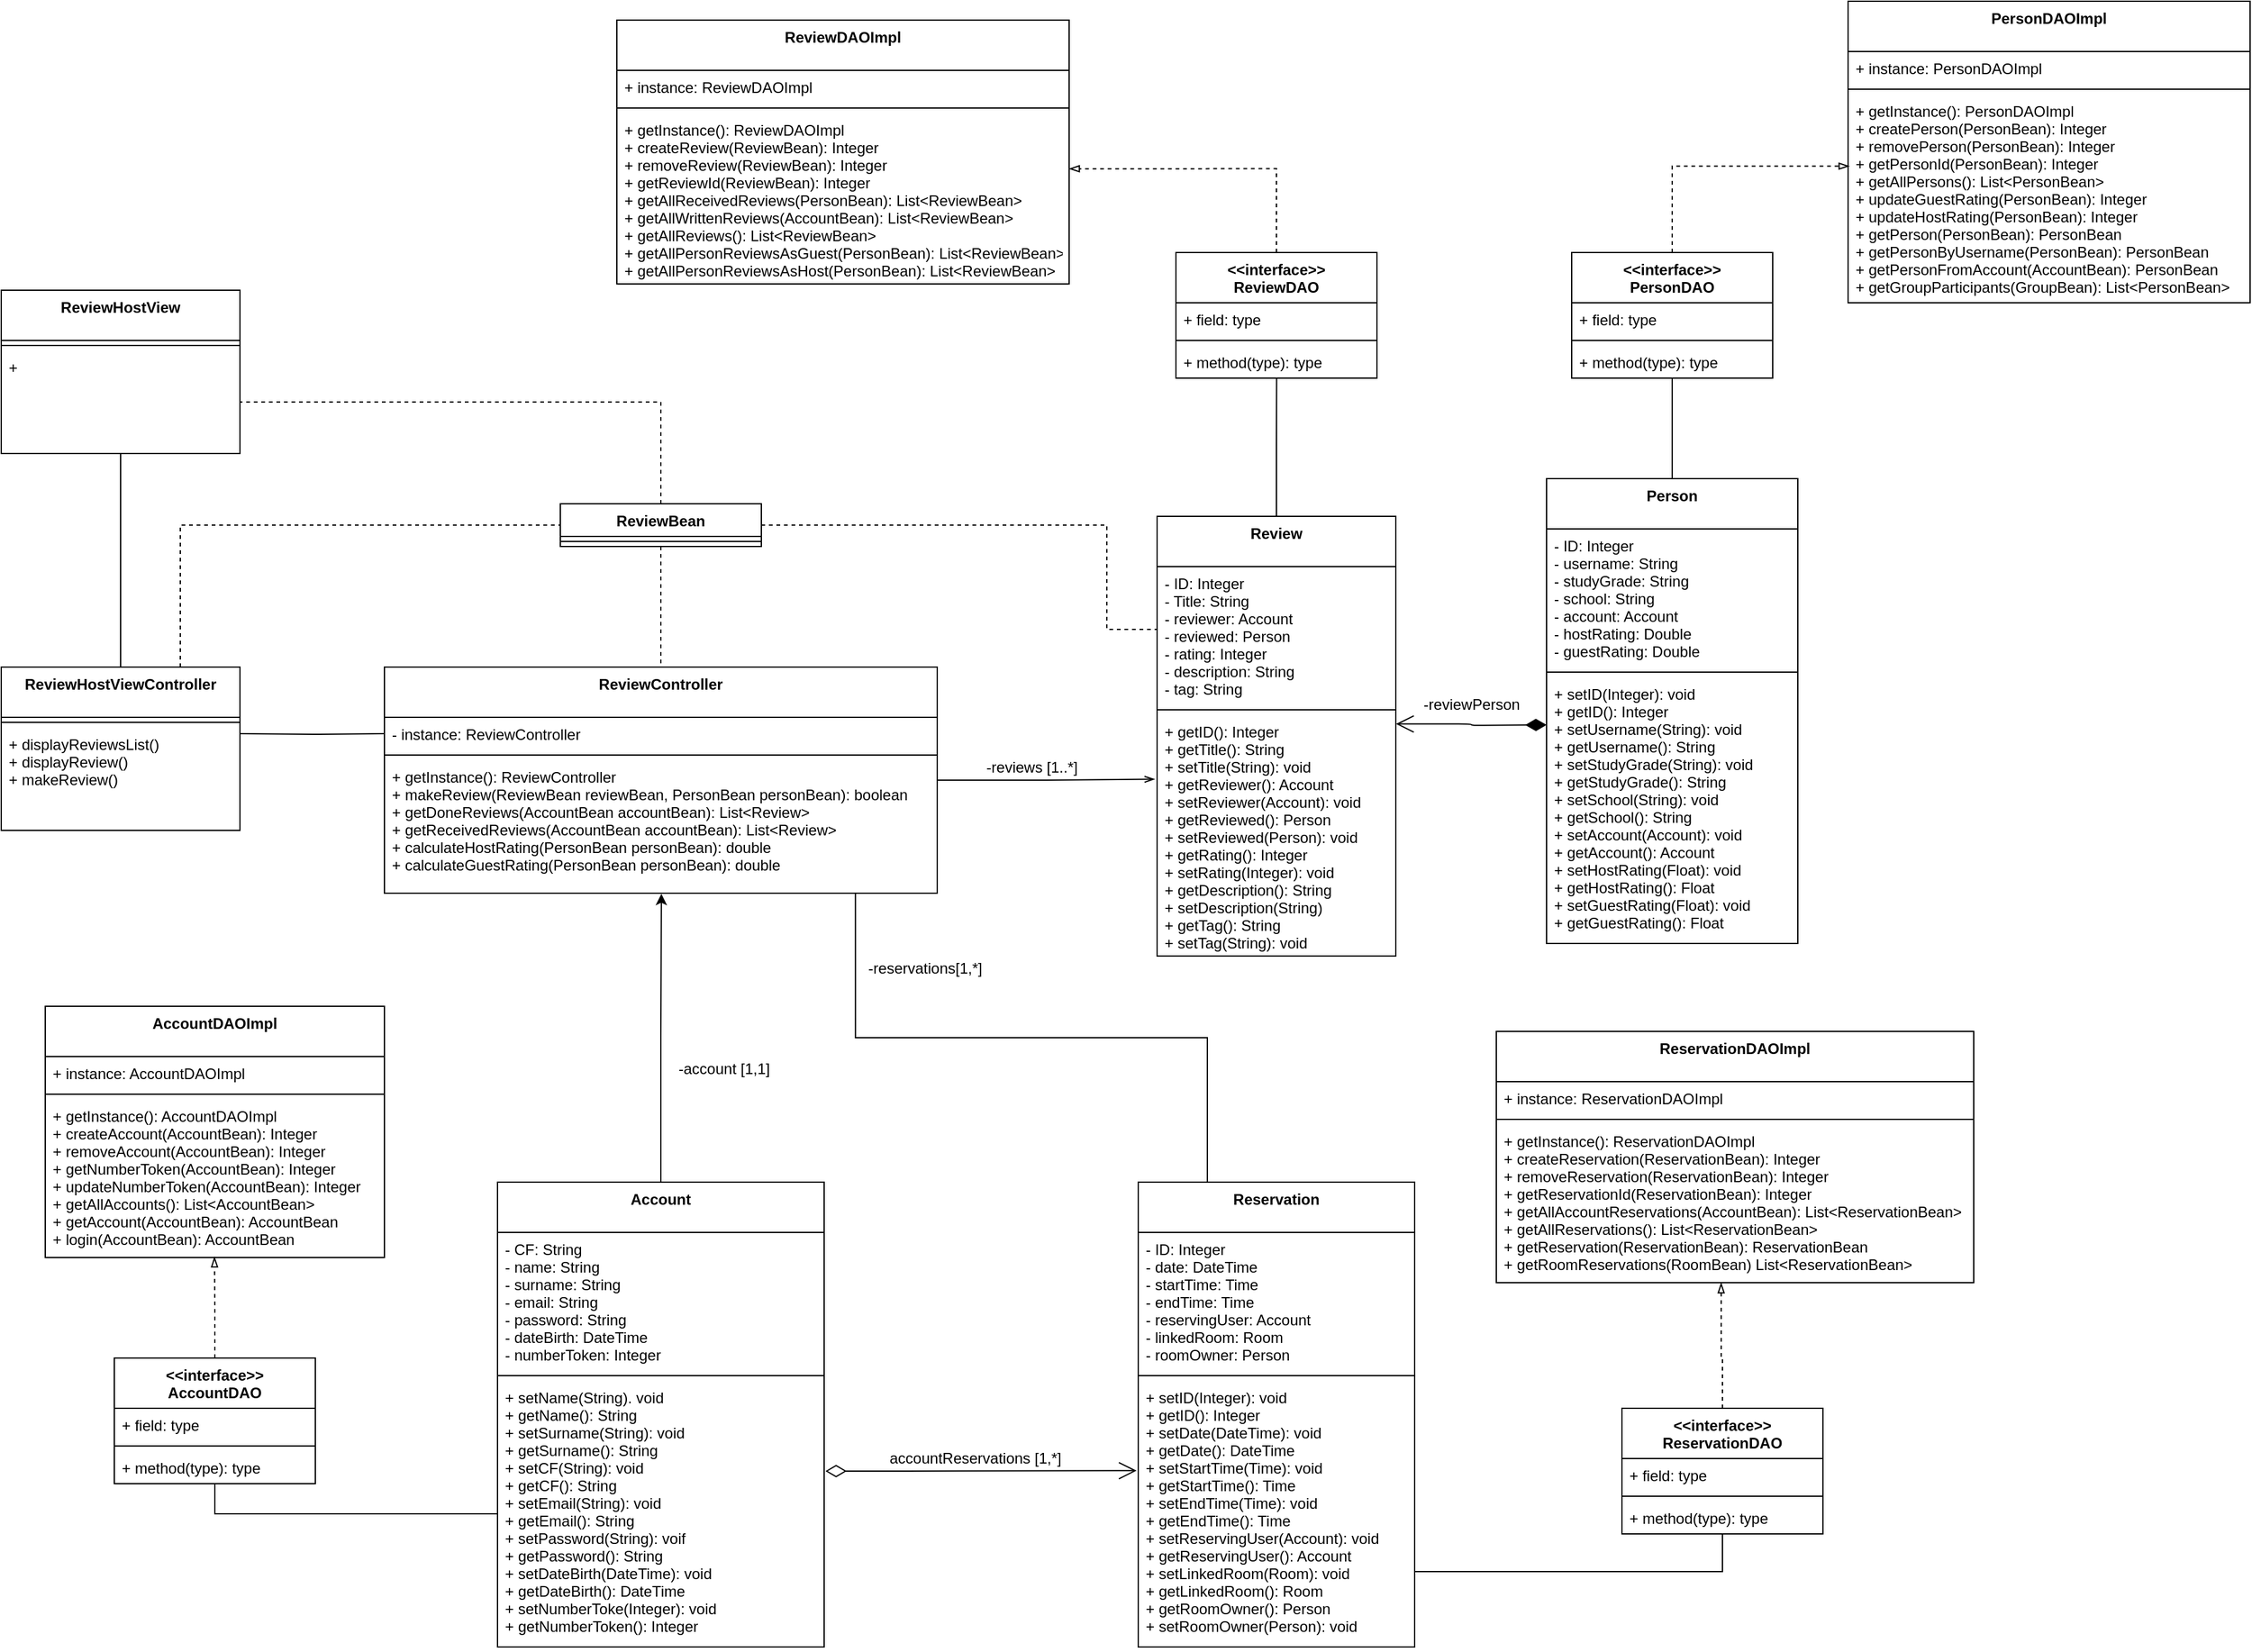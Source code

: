 <mxfile version="14.2.9" type="github">
  <diagram id="w0jWqpOduRP_DTYvotxJ" name="Page-1">
    <mxGraphModel dx="3195" dy="2197" grid="1" gridSize="10" guides="1" tooltips="1" connect="1" arrows="1" fold="1" page="1" pageScale="1" pageWidth="1169" pageHeight="827" math="0" shadow="0">
      <root>
        <mxCell id="0" />
        <mxCell id="1" parent="0" />
        <mxCell id="_ANVthijb6fyCb5TBOQM-40" style="edgeStyle=orthogonalEdgeStyle;rounded=0;orthogonalLoop=1;jettySize=auto;html=1;entryX=-0.01;entryY=0.267;entryDx=0;entryDy=0;entryPerimeter=0;endArrow=openThin;endFill=0;" parent="1" source="_ANVthijb6fyCb5TBOQM-1" target="_ANVthijb6fyCb5TBOQM-20" edge="1">
          <mxGeometry relative="1" as="geometry" />
        </mxCell>
        <mxCell id="_ANVthijb6fyCb5TBOQM-1" value="ReviewController" style="swimlane;fontStyle=1;align=center;verticalAlign=top;childLayout=stackLayout;horizontal=1;startSize=40;horizontalStack=0;resizeParent=1;resizeParentMax=0;resizeLast=0;collapsible=1;marginBottom=0;" parent="1" vertex="1">
          <mxGeometry x="575" y="-110" width="440" height="180" as="geometry">
            <mxRectangle x="490" y="250" width="160" height="40" as="alternateBounds" />
          </mxGeometry>
        </mxCell>
        <mxCell id="_ANVthijb6fyCb5TBOQM-2" value="- instance: ReviewController" style="text;strokeColor=none;fillColor=none;align=left;verticalAlign=top;spacingLeft=4;spacingRight=4;overflow=hidden;rotatable=0;points=[[0,0.5],[1,0.5]];portConstraint=eastwest;" parent="_ANVthijb6fyCb5TBOQM-1" vertex="1">
          <mxGeometry y="40" width="440" height="26" as="geometry" />
        </mxCell>
        <mxCell id="_ANVthijb6fyCb5TBOQM-3" value="" style="line;strokeWidth=1;fillColor=none;align=left;verticalAlign=middle;spacingTop=-1;spacingLeft=3;spacingRight=3;rotatable=0;labelPosition=right;points=[];portConstraint=eastwest;" parent="_ANVthijb6fyCb5TBOQM-1" vertex="1">
          <mxGeometry y="66" width="440" height="8" as="geometry" />
        </mxCell>
        <mxCell id="_ANVthijb6fyCb5TBOQM-4" value="+ getInstance(): ReviewController&#xa;+ makeReview(ReviewBean reviewBean, PersonBean personBean): boolean&#xa;+ getDoneReviews(AccountBean accountBean): List&lt;Review&gt;&#xa;+ getReceivedReviews(AccountBean accountBean): List&lt;Review&gt;&#xa;+ calculateHostRating(PersonBean personBean): double&#xa;+ calculateGuestRating(PersonBean personBean): double" style="text;strokeColor=none;fillColor=none;align=left;verticalAlign=top;spacingLeft=4;spacingRight=4;overflow=hidden;rotatable=0;points=[[0,0.5],[1,0.5]];portConstraint=eastwest;" parent="_ANVthijb6fyCb5TBOQM-1" vertex="1">
          <mxGeometry y="74" width="440" height="106" as="geometry" />
        </mxCell>
        <mxCell id="s_rBKiH7ntkBGgYZegSy-26" style="edgeStyle=orthogonalEdgeStyle;rounded=0;orthogonalLoop=1;jettySize=auto;html=1;entryX=0;entryY=0.5;entryDx=0;entryDy=0;dashed=1;endArrow=none;endFill=0;exitX=0.75;exitY=0;exitDx=0;exitDy=0;" parent="1" source="_ANVthijb6fyCb5TBOQM-5" target="_ANVthijb6fyCb5TBOQM-21" edge="1">
          <mxGeometry relative="1" as="geometry" />
        </mxCell>
        <mxCell id="_ANVthijb6fyCb5TBOQM-5" value="ReviewHostViewController" style="swimlane;fontStyle=1;align=center;verticalAlign=top;childLayout=stackLayout;horizontal=1;startSize=40;horizontalStack=0;resizeParent=1;resizeParentMax=0;resizeLast=0;collapsible=1;marginBottom=0;" parent="1" vertex="1">
          <mxGeometry x="270" y="-110" width="190" height="130" as="geometry">
            <mxRectangle x="490" y="250" width="160" height="40" as="alternateBounds" />
          </mxGeometry>
        </mxCell>
        <mxCell id="_ANVthijb6fyCb5TBOQM-7" value="" style="line;strokeWidth=1;fillColor=none;align=left;verticalAlign=middle;spacingTop=-1;spacingLeft=3;spacingRight=3;rotatable=0;labelPosition=right;points=[];portConstraint=eastwest;" parent="_ANVthijb6fyCb5TBOQM-5" vertex="1">
          <mxGeometry y="40" width="190" height="8" as="geometry" />
        </mxCell>
        <mxCell id="_ANVthijb6fyCb5TBOQM-8" value="+ displayReviewsList()&#xa;+ displayReview()&#xa;+ makeReview()&#xa;" style="text;strokeColor=none;fillColor=none;align=left;verticalAlign=top;spacingLeft=4;spacingRight=4;overflow=hidden;rotatable=0;points=[[0,0.5],[1,0.5]];portConstraint=eastwest;" parent="_ANVthijb6fyCb5TBOQM-5" vertex="1">
          <mxGeometry y="48" width="190" height="82" as="geometry" />
        </mxCell>
        <mxCell id="DedbrwgwWlvZ-MwKUDXY-1" style="edgeStyle=orthogonalEdgeStyle;rounded=0;orthogonalLoop=1;jettySize=auto;html=1;entryX=0.501;entryY=1.005;entryDx=0;entryDy=0;entryPerimeter=0;" parent="1" source="_ANVthijb6fyCb5TBOQM-13" target="_ANVthijb6fyCb5TBOQM-4" edge="1">
          <mxGeometry relative="1" as="geometry" />
        </mxCell>
        <mxCell id="_ANVthijb6fyCb5TBOQM-13" value="Account" style="swimlane;fontStyle=1;align=center;verticalAlign=top;childLayout=stackLayout;horizontal=1;startSize=40;horizontalStack=0;resizeParent=1;resizeParentMax=0;resizeLast=0;collapsible=1;marginBottom=0;" parent="1" vertex="1">
          <mxGeometry x="665" y="300" width="260" height="370" as="geometry" />
        </mxCell>
        <mxCell id="_ANVthijb6fyCb5TBOQM-14" value="- CF: String&#xa;- name: String&#xa;- surname: String&#xa;- email: String&#xa;- password: String&#xa;- dateBirth: DateTime&#xa;- numberToken: Integer&#xa;" style="text;strokeColor=none;fillColor=none;align=left;verticalAlign=top;spacingLeft=4;spacingRight=4;overflow=hidden;rotatable=0;points=[[0,0.5],[1,0.5]];portConstraint=eastwest;" parent="_ANVthijb6fyCb5TBOQM-13" vertex="1">
          <mxGeometry y="40" width="260" height="110" as="geometry" />
        </mxCell>
        <mxCell id="_ANVthijb6fyCb5TBOQM-15" value="" style="line;strokeWidth=1;fillColor=none;align=left;verticalAlign=middle;spacingTop=-1;spacingLeft=3;spacingRight=3;rotatable=0;labelPosition=right;points=[];portConstraint=eastwest;" parent="_ANVthijb6fyCb5TBOQM-13" vertex="1">
          <mxGeometry y="150" width="260" height="8" as="geometry" />
        </mxCell>
        <mxCell id="_ANVthijb6fyCb5TBOQM-16" value="+ setName(String). void&#xa;+ getName(): String&#xa;+ setSurname(String): void&#xa;+ getSurname(): String&#xa;+ setCF(String): void&#xa;+ getCF(): String&#xa;+ setEmail(String): void&#xa;+ getEmail(): String&#xa;+ setPassword(String): voif&#xa;+ getPassword(): String&#xa;+ setDateBirth(DateTime): void&#xa;+ getDateBirth(): DateTime&#xa;+ setNumberToke(Integer): void&#xa;+ getNumberToken(): Integer" style="text;strokeColor=none;fillColor=none;align=left;verticalAlign=top;spacingLeft=4;spacingRight=4;overflow=hidden;rotatable=0;points=[[0,0.5],[1,0.5]];portConstraint=eastwest;" parent="_ANVthijb6fyCb5TBOQM-13" vertex="1">
          <mxGeometry y="158" width="260" height="212" as="geometry" />
        </mxCell>
        <mxCell id="_ANVthijb6fyCb5TBOQM-36" style="edgeStyle=orthogonalEdgeStyle;rounded=0;orthogonalLoop=1;jettySize=auto;html=1;entryX=0.501;entryY=1;entryDx=0;entryDy=0;entryPerimeter=0;endArrow=none;endFill=0;exitX=0.5;exitY=0;exitDx=0;exitDy=0;" parent="1" source="_ANVthijb6fyCb5TBOQM-17" target="_ANVthijb6fyCb5TBOQM-31" edge="1">
          <mxGeometry relative="1" as="geometry" />
        </mxCell>
        <mxCell id="_ANVthijb6fyCb5TBOQM-17" value="Review" style="swimlane;fontStyle=1;align=center;verticalAlign=top;childLayout=stackLayout;horizontal=1;startSize=40;horizontalStack=0;resizeParent=1;resizeParentMax=0;resizeLast=0;collapsible=1;marginBottom=0;" parent="1" vertex="1">
          <mxGeometry x="1190" y="-230" width="190" height="350" as="geometry" />
        </mxCell>
        <mxCell id="_ANVthijb6fyCb5TBOQM-18" value="- ID: Integer&#xa;- Title: String&#xa;- reviewer: Account&#xa;- reviewed: Person&#xa;- rating: Integer&#xa;- description: String&#xa;- tag: String" style="text;strokeColor=none;fillColor=none;align=left;verticalAlign=top;spacingLeft=4;spacingRight=4;overflow=hidden;rotatable=0;points=[[0,0.5],[1,0.5]];portConstraint=eastwest;" parent="_ANVthijb6fyCb5TBOQM-17" vertex="1">
          <mxGeometry y="40" width="190" height="110" as="geometry" />
        </mxCell>
        <mxCell id="_ANVthijb6fyCb5TBOQM-19" value="" style="line;strokeWidth=1;fillColor=none;align=left;verticalAlign=middle;spacingTop=-1;spacingLeft=3;spacingRight=3;rotatable=0;labelPosition=right;points=[];portConstraint=eastwest;" parent="_ANVthijb6fyCb5TBOQM-17" vertex="1">
          <mxGeometry y="150" width="190" height="8" as="geometry" />
        </mxCell>
        <mxCell id="_ANVthijb6fyCb5TBOQM-20" value="+ getID(): Integer&#xa;+ getTitle(): String&#xa;+ setTitle(String): void&#xa;+ getReviewer(): Account&#xa;+ setReviewer(Account): void&#xa;+ getReviewed(): Person&#xa;+ setReviewed(Person): void&#xa;+ getRating(): Integer&#xa;+ setRating(Integer): void&#xa;+ getDescription(): String&#xa;+ setDescription(String)&#xa;+ getTag(): String&#xa;+ setTag(String): void" style="text;strokeColor=none;fillColor=none;align=left;verticalAlign=top;spacingLeft=4;spacingRight=4;overflow=hidden;rotatable=0;points=[[0,0.5],[1,0.5]];portConstraint=eastwest;" parent="_ANVthijb6fyCb5TBOQM-17" vertex="1">
          <mxGeometry y="158" width="190" height="192" as="geometry" />
        </mxCell>
        <mxCell id="s_rBKiH7ntkBGgYZegSy-27" style="edgeStyle=orthogonalEdgeStyle;rounded=0;orthogonalLoop=1;jettySize=auto;html=1;entryX=0;entryY=0.5;entryDx=0;entryDy=0;dashed=1;endArrow=none;endFill=0;" parent="1" source="_ANVthijb6fyCb5TBOQM-21" target="_ANVthijb6fyCb5TBOQM-18" edge="1">
          <mxGeometry relative="1" as="geometry">
            <Array as="points">
              <mxPoint x="1150" y="-223" />
              <mxPoint x="1150" y="-140" />
            </Array>
          </mxGeometry>
        </mxCell>
        <mxCell id="DqvqKiWTQ68WOR9qXDBT-9" style="edgeStyle=orthogonalEdgeStyle;rounded=0;orthogonalLoop=1;jettySize=auto;html=1;endArrow=none;endFill=0;dashed=1;" parent="1" source="_ANVthijb6fyCb5TBOQM-21" target="DqvqKiWTQ68WOR9qXDBT-7" edge="1">
          <mxGeometry relative="1" as="geometry" />
        </mxCell>
        <mxCell id="DqvqKiWTQ68WOR9qXDBT-10" style="edgeStyle=orthogonalEdgeStyle;rounded=0;orthogonalLoop=1;jettySize=auto;html=1;exitX=0.5;exitY=1;exitDx=0;exitDy=0;entryX=0.5;entryY=0;entryDx=0;entryDy=0;dashed=1;endArrow=none;endFill=0;" parent="1" source="_ANVthijb6fyCb5TBOQM-21" target="_ANVthijb6fyCb5TBOQM-1" edge="1">
          <mxGeometry relative="1" as="geometry" />
        </mxCell>
        <mxCell id="_ANVthijb6fyCb5TBOQM-21" value="ReviewBean" style="swimlane;fontStyle=1;align=center;verticalAlign=top;childLayout=stackLayout;horizontal=1;startSize=26;horizontalStack=0;resizeParent=1;resizeParentMax=0;resizeLast=0;collapsible=1;marginBottom=0;" parent="1" vertex="1">
          <mxGeometry x="715" y="-240" width="160" height="34" as="geometry" />
        </mxCell>
        <mxCell id="_ANVthijb6fyCb5TBOQM-22" value="" style="line;strokeWidth=1;fillColor=none;align=left;verticalAlign=middle;spacingTop=-1;spacingLeft=3;spacingRight=3;rotatable=0;labelPosition=right;points=[];portConstraint=eastwest;" parent="_ANVthijb6fyCb5TBOQM-21" vertex="1">
          <mxGeometry y="26" width="160" height="8" as="geometry" />
        </mxCell>
        <mxCell id="_ANVthijb6fyCb5TBOQM-28" value="&lt;&lt;interface&gt;&gt;&#xa;ReviewDAO" style="swimlane;fontStyle=1;align=center;verticalAlign=top;childLayout=stackLayout;horizontal=1;startSize=40;horizontalStack=0;resizeParent=1;resizeParentMax=0;resizeLast=0;collapsible=1;marginBottom=0;" parent="1" vertex="1">
          <mxGeometry x="1205" y="-440" width="160" height="100" as="geometry">
            <mxRectangle x="490" y="250" width="160" height="40" as="alternateBounds" />
          </mxGeometry>
        </mxCell>
        <mxCell id="_ANVthijb6fyCb5TBOQM-29" value="+ field: type" style="text;strokeColor=none;fillColor=none;align=left;verticalAlign=top;spacingLeft=4;spacingRight=4;overflow=hidden;rotatable=0;points=[[0,0.5],[1,0.5]];portConstraint=eastwest;" parent="_ANVthijb6fyCb5TBOQM-28" vertex="1">
          <mxGeometry y="40" width="160" height="26" as="geometry" />
        </mxCell>
        <mxCell id="_ANVthijb6fyCb5TBOQM-30" value="" style="line;strokeWidth=1;fillColor=none;align=left;verticalAlign=middle;spacingTop=-1;spacingLeft=3;spacingRight=3;rotatable=0;labelPosition=right;points=[];portConstraint=eastwest;" parent="_ANVthijb6fyCb5TBOQM-28" vertex="1">
          <mxGeometry y="66" width="160" height="8" as="geometry" />
        </mxCell>
        <mxCell id="_ANVthijb6fyCb5TBOQM-31" value="+ method(type): type" style="text;strokeColor=none;fillColor=none;align=left;verticalAlign=top;spacingLeft=4;spacingRight=4;overflow=hidden;rotatable=0;points=[[0,0.5],[1,0.5]];portConstraint=eastwest;" parent="_ANVthijb6fyCb5TBOQM-28" vertex="1">
          <mxGeometry y="74" width="160" height="26" as="geometry" />
        </mxCell>
        <mxCell id="_ANVthijb6fyCb5TBOQM-39" style="edgeStyle=orthogonalEdgeStyle;rounded=0;orthogonalLoop=1;jettySize=auto;html=1;endArrow=blockThin;endFill=0;dashed=1;exitX=0.5;exitY=0;exitDx=0;exitDy=0;entryX=1;entryY=0.326;entryDx=0;entryDy=0;entryPerimeter=0;" parent="1" source="_ANVthijb6fyCb5TBOQM-28" target="TIgxn3nU5eMq8Se7UkAX-13" edge="1">
          <mxGeometry relative="1" as="geometry">
            <mxPoint x="1130" y="-500" as="targetPoint" />
            <Array as="points">
              <mxPoint x="1285" y="-507" />
            </Array>
          </mxGeometry>
        </mxCell>
        <mxCell id="_ANVthijb6fyCb5TBOQM-41" value="-reviews [1..*]" style="text;html=1;align=center;verticalAlign=middle;resizable=0;points=[];autosize=1;" parent="1" vertex="1">
          <mxGeometry x="1045" y="-40" width="90" height="20" as="geometry" />
        </mxCell>
        <mxCell id="_ANVthijb6fyCb5TBOQM-46" style="edgeStyle=orthogonalEdgeStyle;rounded=0;orthogonalLoop=1;jettySize=auto;html=1;entryX=0;entryY=0.5;entryDx=0;entryDy=0;endArrow=none;endFill=0;" parent="1" target="_ANVthijb6fyCb5TBOQM-2" edge="1">
          <mxGeometry relative="1" as="geometry">
            <mxPoint x="460" y="-57" as="sourcePoint" />
          </mxGeometry>
        </mxCell>
        <mxCell id="_ANVthijb6fyCb5TBOQM-47" value="Person" style="swimlane;fontStyle=1;align=center;verticalAlign=top;childLayout=stackLayout;horizontal=1;startSize=40;horizontalStack=0;resizeParent=1;resizeParentMax=0;resizeLast=0;collapsible=1;marginBottom=0;" parent="1" vertex="1">
          <mxGeometry x="1500" y="-260" width="200" height="370" as="geometry" />
        </mxCell>
        <mxCell id="_ANVthijb6fyCb5TBOQM-48" value="- ID: Integer&#xa;- username: String&#xa;- studyGrade: String&#xa;- school: String&#xa;- account: Account&#xa;- hostRating: Double&#xa;- guestRating: Double" style="text;strokeColor=none;fillColor=none;align=left;verticalAlign=top;spacingLeft=4;spacingRight=4;overflow=hidden;rotatable=0;points=[[0,0.5],[1,0.5]];portConstraint=eastwest;" parent="_ANVthijb6fyCb5TBOQM-47" vertex="1">
          <mxGeometry y="40" width="200" height="110" as="geometry" />
        </mxCell>
        <mxCell id="_ANVthijb6fyCb5TBOQM-49" value="" style="line;strokeWidth=1;fillColor=none;align=left;verticalAlign=middle;spacingTop=-1;spacingLeft=3;spacingRight=3;rotatable=0;labelPosition=right;points=[];portConstraint=eastwest;" parent="_ANVthijb6fyCb5TBOQM-47" vertex="1">
          <mxGeometry y="150" width="200" height="8" as="geometry" />
        </mxCell>
        <mxCell id="_ANVthijb6fyCb5TBOQM-50" value="+ setID(Integer): void&#xa;+ getID(): Integer&#xa;+ setUsername(String): void&#xa;+ getUsername(): String&#xa;+ setStudyGrade(String): void&#xa;+ getStudyGrade(): String&#xa;+ setSchool(String): void&#xa;+ getSchool(): String&#xa;+ setAccount(Account): void&#xa;+ getAccount(): Account&#xa;+ setHostRating(Float): void&#xa;+ getHostRating(): Float&#xa;+ setGuestRating(Float): void&#xa;+ getGuestRating(): Float" style="text;strokeColor=none;fillColor=none;align=left;verticalAlign=top;spacingLeft=4;spacingRight=4;overflow=hidden;rotatable=0;points=[[0,0.5],[1,0.5]];portConstraint=eastwest;" parent="_ANVthijb6fyCb5TBOQM-47" vertex="1">
          <mxGeometry y="158" width="200" height="212" as="geometry" />
        </mxCell>
        <mxCell id="_ANVthijb6fyCb5TBOQM-56" style="edgeStyle=orthogonalEdgeStyle;rounded=0;orthogonalLoop=1;jettySize=auto;html=1;entryX=0.5;entryY=0;entryDx=0;entryDy=0;endArrow=none;endFill=0;exitX=0.5;exitY=1.02;exitDx=0;exitDy=0;exitPerimeter=0;" parent="1" source="_ANVthijb6fyCb5TBOQM-55" target="_ANVthijb6fyCb5TBOQM-47" edge="1">
          <mxGeometry relative="1" as="geometry" />
        </mxCell>
        <mxCell id="_ANVthijb6fyCb5TBOQM-52" value="&lt;&lt;interface&gt;&gt;&#xa;PersonDAO" style="swimlane;fontStyle=1;align=center;verticalAlign=top;childLayout=stackLayout;horizontal=1;startSize=40;horizontalStack=0;resizeParent=1;resizeParentMax=0;resizeLast=0;collapsible=1;marginBottom=0;" parent="1" vertex="1">
          <mxGeometry x="1520" y="-440" width="160" height="100" as="geometry">
            <mxRectangle x="490" y="250" width="160" height="40" as="alternateBounds" />
          </mxGeometry>
        </mxCell>
        <mxCell id="_ANVthijb6fyCb5TBOQM-53" value="+ field: type" style="text;strokeColor=none;fillColor=none;align=left;verticalAlign=top;spacingLeft=4;spacingRight=4;overflow=hidden;rotatable=0;points=[[0,0.5],[1,0.5]];portConstraint=eastwest;" parent="_ANVthijb6fyCb5TBOQM-52" vertex="1">
          <mxGeometry y="40" width="160" height="26" as="geometry" />
        </mxCell>
        <mxCell id="_ANVthijb6fyCb5TBOQM-54" value="" style="line;strokeWidth=1;fillColor=none;align=left;verticalAlign=middle;spacingTop=-1;spacingLeft=3;spacingRight=3;rotatable=0;labelPosition=right;points=[];portConstraint=eastwest;" parent="_ANVthijb6fyCb5TBOQM-52" vertex="1">
          <mxGeometry y="66" width="160" height="8" as="geometry" />
        </mxCell>
        <mxCell id="_ANVthijb6fyCb5TBOQM-55" value="+ method(type): type" style="text;strokeColor=none;fillColor=none;align=left;verticalAlign=top;spacingLeft=4;spacingRight=4;overflow=hidden;rotatable=0;points=[[0,0.5],[1,0.5]];portConstraint=eastwest;" parent="_ANVthijb6fyCb5TBOQM-52" vertex="1">
          <mxGeometry y="74" width="160" height="26" as="geometry" />
        </mxCell>
        <mxCell id="_ANVthijb6fyCb5TBOQM-62" style="edgeStyle=orthogonalEdgeStyle;rounded=0;orthogonalLoop=1;jettySize=auto;html=1;endArrow=blockThin;endFill=0;dashed=1;exitX=0.5;exitY=0;exitDx=0;exitDy=0;entryX=0.003;entryY=0.345;entryDx=0;entryDy=0;entryPerimeter=0;" parent="1" source="_ANVthijb6fyCb5TBOQM-52" target="TIgxn3nU5eMq8Se7UkAX-5" edge="1">
          <mxGeometry relative="1" as="geometry">
            <mxPoint x="1190" y="-760" as="sourcePoint" />
            <mxPoint x="1600" y="-500.052" as="targetPoint" />
          </mxGeometry>
        </mxCell>
        <mxCell id="_ANVthijb6fyCb5TBOQM-64" value="-reviewPerson" style="text;html=1;align=center;verticalAlign=middle;resizable=0;points=[];autosize=1;" parent="1" vertex="1">
          <mxGeometry x="1395" y="-90" width="90" height="20" as="geometry" />
        </mxCell>
        <mxCell id="s_rBKiH7ntkBGgYZegSy-1" value="&lt;&lt;interface&gt;&gt;&#xa;AccountDAO" style="swimlane;fontStyle=1;align=center;verticalAlign=top;childLayout=stackLayout;horizontal=1;startSize=40;horizontalStack=0;resizeParent=1;resizeParentMax=0;resizeLast=0;collapsible=1;marginBottom=0;" parent="1" vertex="1">
          <mxGeometry x="360" y="440" width="160" height="100" as="geometry">
            <mxRectangle x="490" y="250" width="160" height="40" as="alternateBounds" />
          </mxGeometry>
        </mxCell>
        <mxCell id="s_rBKiH7ntkBGgYZegSy-2" value="+ field: type" style="text;strokeColor=none;fillColor=none;align=left;verticalAlign=top;spacingLeft=4;spacingRight=4;overflow=hidden;rotatable=0;points=[[0,0.5],[1,0.5]];portConstraint=eastwest;" parent="s_rBKiH7ntkBGgYZegSy-1" vertex="1">
          <mxGeometry y="40" width="160" height="26" as="geometry" />
        </mxCell>
        <mxCell id="s_rBKiH7ntkBGgYZegSy-3" value="" style="line;strokeWidth=1;fillColor=none;align=left;verticalAlign=middle;spacingTop=-1;spacingLeft=3;spacingRight=3;rotatable=0;labelPosition=right;points=[];portConstraint=eastwest;" parent="s_rBKiH7ntkBGgYZegSy-1" vertex="1">
          <mxGeometry y="66" width="160" height="8" as="geometry" />
        </mxCell>
        <mxCell id="s_rBKiH7ntkBGgYZegSy-4" value="+ method(type): type" style="text;strokeColor=none;fillColor=none;align=left;verticalAlign=top;spacingLeft=4;spacingRight=4;overflow=hidden;rotatable=0;points=[[0,0.5],[1,0.5]];portConstraint=eastwest;" parent="s_rBKiH7ntkBGgYZegSy-1" vertex="1">
          <mxGeometry y="74" width="160" height="26" as="geometry" />
        </mxCell>
        <mxCell id="s_rBKiH7ntkBGgYZegSy-9" style="edgeStyle=orthogonalEdgeStyle;rounded=0;orthogonalLoop=1;jettySize=auto;html=1;endArrow=blockThin;endFill=0;dashed=1;exitX=0.5;exitY=0;exitDx=0;exitDy=0;entryX=0.499;entryY=0.995;entryDx=0;entryDy=0;entryPerimeter=0;" parent="1" source="s_rBKiH7ntkBGgYZegSy-1" target="TIgxn3nU5eMq8Se7UkAX-18" edge="1">
          <mxGeometry relative="1" as="geometry">
            <mxPoint x="850" y="477.05" as="sourcePoint" />
            <mxPoint x="440" y="390.988" as="targetPoint" />
          </mxGeometry>
        </mxCell>
        <mxCell id="s_rBKiH7ntkBGgYZegSy-10" style="edgeStyle=orthogonalEdgeStyle;rounded=0;orthogonalLoop=1;jettySize=auto;html=1;entryX=0.5;entryY=1;entryDx=0;entryDy=0;entryPerimeter=0;endArrow=none;endFill=0;" parent="1" source="_ANVthijb6fyCb5TBOQM-16" target="s_rBKiH7ntkBGgYZegSy-4" edge="1">
          <mxGeometry relative="1" as="geometry">
            <mxPoint x="990" y="666" as="targetPoint" />
          </mxGeometry>
        </mxCell>
        <mxCell id="s_rBKiH7ntkBGgYZegSy-13" value="-account [1,1]" style="text;html=1;align=center;verticalAlign=middle;resizable=0;points=[];autosize=1;" parent="1" vertex="1">
          <mxGeometry x="800" y="200" width="90" height="20" as="geometry" />
        </mxCell>
        <mxCell id="s_rBKiH7ntkBGgYZegSy-14" value="" style="endArrow=open;html=1;endSize=12;startArrow=diamondThin;startSize=14;startFill=1;edgeStyle=orthogonalEdgeStyle;align=left;verticalAlign=bottom;entryX=1.001;entryY=0.038;entryDx=0;entryDy=0;entryPerimeter=0;" parent="1" target="_ANVthijb6fyCb5TBOQM-20" edge="1">
          <mxGeometry x="-1" y="3" relative="1" as="geometry">
            <mxPoint x="1500" y="-64" as="sourcePoint" />
            <mxPoint x="900" y="-280" as="targetPoint" />
            <Array as="points" />
          </mxGeometry>
        </mxCell>
        <mxCell id="s_rBKiH7ntkBGgYZegSy-15" value="Reservation" style="swimlane;fontStyle=1;align=center;verticalAlign=top;childLayout=stackLayout;horizontal=1;startSize=40;horizontalStack=0;resizeParent=1;resizeParentMax=0;resizeLast=0;collapsible=1;marginBottom=0;" parent="1" vertex="1">
          <mxGeometry x="1175" y="300" width="220" height="370" as="geometry" />
        </mxCell>
        <mxCell id="s_rBKiH7ntkBGgYZegSy-16" value="- ID: Integer&#xa;- date: DateTime&#xa;- startTime: Time&#xa;- endTime: Time&#xa;- reservingUser: Account&#xa;- linkedRoom: Room&#xa;- roomOwner: Person" style="text;strokeColor=none;fillColor=none;align=left;verticalAlign=top;spacingLeft=4;spacingRight=4;overflow=hidden;rotatable=0;points=[[0,0.5],[1,0.5]];portConstraint=eastwest;" parent="s_rBKiH7ntkBGgYZegSy-15" vertex="1">
          <mxGeometry y="40" width="220" height="110" as="geometry" />
        </mxCell>
        <mxCell id="s_rBKiH7ntkBGgYZegSy-17" value="" style="line;strokeWidth=1;fillColor=none;align=left;verticalAlign=middle;spacingTop=-1;spacingLeft=3;spacingRight=3;rotatable=0;labelPosition=right;points=[];portConstraint=eastwest;" parent="s_rBKiH7ntkBGgYZegSy-15" vertex="1">
          <mxGeometry y="150" width="220" height="8" as="geometry" />
        </mxCell>
        <mxCell id="s_rBKiH7ntkBGgYZegSy-18" value="+ setID(Integer): void &#xa;+ getID(): Integer&#xa;+ setDate(DateTime): void&#xa;+ getDate(): DateTime&#xa;+ setStartTime(Time): void&#xa;+ getStartTime(): Time&#xa;+ setEndTime(Time): void&#xa;+ getEndTime(): Time&#xa;+ setReservingUser(Account): void&#xa;+ getReservingUser(): Account&#xa;+ setLinkedRoom(Room): void&#xa;+ getLinkedRoom(): Room&#xa;+ getRoomOwner(): Person&#xa;+ setRoomOwner(Person): void&#xa;" style="text;strokeColor=none;fillColor=none;align=left;verticalAlign=top;spacingLeft=4;spacingRight=4;overflow=hidden;rotatable=0;points=[[0,0.5],[1,0.5]];portConstraint=eastwest;" parent="s_rBKiH7ntkBGgYZegSy-15" vertex="1">
          <mxGeometry y="158" width="220" height="212" as="geometry" />
        </mxCell>
        <mxCell id="s_rBKiH7ntkBGgYZegSy-20" style="edgeStyle=orthogonalEdgeStyle;rounded=0;orthogonalLoop=1;jettySize=auto;html=1;entryX=0.25;entryY=0;entryDx=0;entryDy=0;endArrow=none;endFill=0;exitX=0.852;exitY=1.004;exitDx=0;exitDy=0;exitPerimeter=0;" parent="1" source="_ANVthijb6fyCb5TBOQM-4" target="s_rBKiH7ntkBGgYZegSy-15" edge="1">
          <mxGeometry relative="1" as="geometry">
            <mxPoint x="920" y="180" as="sourcePoint" />
            <mxPoint x="560" y="195.09" as="targetPoint" />
          </mxGeometry>
        </mxCell>
        <mxCell id="s_rBKiH7ntkBGgYZegSy-21" value="-reservations[1,*]" style="text;html=1;align=center;verticalAlign=middle;resizable=0;points=[];autosize=1;" parent="1" vertex="1">
          <mxGeometry x="950" y="120" width="110" height="20" as="geometry" />
        </mxCell>
        <mxCell id="s_rBKiH7ntkBGgYZegSy-34" value="" style="endArrow=open;html=1;endSize=12;startArrow=diamondThin;startSize=14;startFill=0;edgeStyle=orthogonalEdgeStyle;align=left;verticalAlign=bottom;entryX=-0.006;entryY=0.338;entryDx=0;entryDy=0;entryPerimeter=0;" parent="1" target="s_rBKiH7ntkBGgYZegSy-18" edge="1">
          <mxGeometry x="-1" y="3" relative="1" as="geometry">
            <mxPoint x="926" y="530" as="sourcePoint" />
            <mxPoint x="1110" y="570" as="targetPoint" />
            <Array as="points">
              <mxPoint x="980" y="530" />
            </Array>
          </mxGeometry>
        </mxCell>
        <mxCell id="s_rBKiH7ntkBGgYZegSy-35" value="accountReservations [1,*]" style="text;html=1;align=center;verticalAlign=middle;resizable=0;points=[];autosize=1;" parent="1" vertex="1">
          <mxGeometry x="970" y="510" width="150" height="20" as="geometry" />
        </mxCell>
        <mxCell id="s_rBKiH7ntkBGgYZegSy-36" value="&lt;&lt;interface&gt;&gt;&#xa;ReservationDAO" style="swimlane;fontStyle=1;align=center;verticalAlign=top;childLayout=stackLayout;horizontal=1;startSize=40;horizontalStack=0;resizeParent=1;resizeParentMax=0;resizeLast=0;collapsible=1;marginBottom=0;" parent="1" vertex="1">
          <mxGeometry x="1560" y="480" width="160" height="100" as="geometry">
            <mxRectangle x="490" y="250" width="160" height="40" as="alternateBounds" />
          </mxGeometry>
        </mxCell>
        <mxCell id="s_rBKiH7ntkBGgYZegSy-37" value="+ field: type" style="text;strokeColor=none;fillColor=none;align=left;verticalAlign=top;spacingLeft=4;spacingRight=4;overflow=hidden;rotatable=0;points=[[0,0.5],[1,0.5]];portConstraint=eastwest;" parent="s_rBKiH7ntkBGgYZegSy-36" vertex="1">
          <mxGeometry y="40" width="160" height="26" as="geometry" />
        </mxCell>
        <mxCell id="s_rBKiH7ntkBGgYZegSy-38" value="" style="line;strokeWidth=1;fillColor=none;align=left;verticalAlign=middle;spacingTop=-1;spacingLeft=3;spacingRight=3;rotatable=0;labelPosition=right;points=[];portConstraint=eastwest;" parent="s_rBKiH7ntkBGgYZegSy-36" vertex="1">
          <mxGeometry y="66" width="160" height="8" as="geometry" />
        </mxCell>
        <mxCell id="s_rBKiH7ntkBGgYZegSy-39" value="+ method(type): type" style="text;strokeColor=none;fillColor=none;align=left;verticalAlign=top;spacingLeft=4;spacingRight=4;overflow=hidden;rotatable=0;points=[[0,0.5],[1,0.5]];portConstraint=eastwest;" parent="s_rBKiH7ntkBGgYZegSy-36" vertex="1">
          <mxGeometry y="74" width="160" height="26" as="geometry" />
        </mxCell>
        <mxCell id="s_rBKiH7ntkBGgYZegSy-44" style="edgeStyle=orthogonalEdgeStyle;rounded=0;orthogonalLoop=1;jettySize=auto;html=1;entryX=0.5;entryY=1;entryDx=0;entryDy=0;entryPerimeter=0;endArrow=none;endFill=0;exitX=1;exitY=0.5;exitDx=0;exitDy=0;" parent="1" source="s_rBKiH7ntkBGgYZegSy-18" target="s_rBKiH7ntkBGgYZegSy-39" edge="1">
          <mxGeometry relative="1" as="geometry">
            <mxPoint x="1400" y="610" as="sourcePoint" />
            <Array as="points">
              <mxPoint x="1395" y="610" />
              <mxPoint x="1640" y="610" />
            </Array>
          </mxGeometry>
        </mxCell>
        <mxCell id="DqvqKiWTQ68WOR9qXDBT-8" style="edgeStyle=orthogonalEdgeStyle;rounded=0;orthogonalLoop=1;jettySize=auto;html=1;entryX=0.5;entryY=0;entryDx=0;entryDy=0;endArrow=none;endFill=0;" parent="1" source="DqvqKiWTQ68WOR9qXDBT-5" target="_ANVthijb6fyCb5TBOQM-5" edge="1">
          <mxGeometry relative="1" as="geometry" />
        </mxCell>
        <mxCell id="DqvqKiWTQ68WOR9qXDBT-5" value="ReviewHostView" style="swimlane;fontStyle=1;align=center;verticalAlign=top;childLayout=stackLayout;horizontal=1;startSize=40;horizontalStack=0;resizeParent=1;resizeParentMax=0;resizeLast=0;collapsible=1;marginBottom=0;" parent="1" vertex="1">
          <mxGeometry x="270" y="-410" width="190" height="130" as="geometry">
            <mxRectangle x="490" y="250" width="160" height="40" as="alternateBounds" />
          </mxGeometry>
        </mxCell>
        <mxCell id="DqvqKiWTQ68WOR9qXDBT-6" value="" style="line;strokeWidth=1;fillColor=none;align=left;verticalAlign=middle;spacingTop=-1;spacingLeft=3;spacingRight=3;rotatable=0;labelPosition=right;points=[];portConstraint=eastwest;" parent="DqvqKiWTQ68WOR9qXDBT-5" vertex="1">
          <mxGeometry y="40" width="190" height="8" as="geometry" />
        </mxCell>
        <mxCell id="DqvqKiWTQ68WOR9qXDBT-7" value="+ &#xa;" style="text;strokeColor=none;fillColor=none;align=left;verticalAlign=top;spacingLeft=4;spacingRight=4;overflow=hidden;rotatable=0;points=[[0,0.5],[1,0.5]];portConstraint=eastwest;" parent="DqvqKiWTQ68WOR9qXDBT-5" vertex="1">
          <mxGeometry y="48" width="190" height="82" as="geometry" />
        </mxCell>
        <mxCell id="TIgxn3nU5eMq8Se7UkAX-2" value="PersonDAOImpl" style="swimlane;fontStyle=1;align=center;verticalAlign=top;childLayout=stackLayout;horizontal=1;startSize=40;horizontalStack=0;resizeParent=1;resizeParentMax=0;resizeLast=0;collapsible=1;marginBottom=0;" vertex="1" parent="1">
          <mxGeometry x="1740" y="-640" width="320" height="240" as="geometry">
            <mxRectangle x="490" y="250" width="160" height="40" as="alternateBounds" />
          </mxGeometry>
        </mxCell>
        <mxCell id="TIgxn3nU5eMq8Se7UkAX-3" value="+ instance: PersonDAOImpl" style="text;strokeColor=none;fillColor=none;align=left;verticalAlign=top;spacingLeft=4;spacingRight=4;overflow=hidden;rotatable=0;points=[[0,0.5],[1,0.5]];portConstraint=eastwest;" vertex="1" parent="TIgxn3nU5eMq8Se7UkAX-2">
          <mxGeometry y="40" width="320" height="26" as="geometry" />
        </mxCell>
        <mxCell id="TIgxn3nU5eMq8Se7UkAX-4" value="" style="line;strokeWidth=1;fillColor=none;align=left;verticalAlign=middle;spacingTop=-1;spacingLeft=3;spacingRight=3;rotatable=0;labelPosition=right;points=[];portConstraint=eastwest;" vertex="1" parent="TIgxn3nU5eMq8Se7UkAX-2">
          <mxGeometry y="66" width="320" height="8" as="geometry" />
        </mxCell>
        <mxCell id="TIgxn3nU5eMq8Se7UkAX-5" value="+ getInstance(): PersonDAOImpl&#xa;+ createPerson(PersonBean): Integer&#xa;+ removePerson(PersonBean): Integer&#xa;+ getPersonId(PersonBean): Integer&#xa;+ getAllPersons(): List&lt;PersonBean&gt;&#xa;+ updateGuestRating(PersonBean): Integer&#xa;+ updateHostRating(PersonBean): Integer&#xa;+ getPerson(PersonBean): PersonBean&#xa;+ getPersonByUsername(PersonBean): PersonBean&#xa;+ getPersonFromAccount(AccountBean): PersonBean&#xa;+ getGroupParticipants(GroupBean): List&lt;PersonBean&gt;" style="text;strokeColor=none;fillColor=none;align=left;verticalAlign=top;spacingLeft=4;spacingRight=4;overflow=hidden;rotatable=0;points=[[0,0.5],[1,0.5]];portConstraint=eastwest;" vertex="1" parent="TIgxn3nU5eMq8Se7UkAX-2">
          <mxGeometry y="74" width="320" height="166" as="geometry" />
        </mxCell>
        <mxCell id="TIgxn3nU5eMq8Se7UkAX-6" value="ReservationDAOImpl" style="swimlane;fontStyle=1;align=center;verticalAlign=top;childLayout=stackLayout;horizontal=1;startSize=40;horizontalStack=0;resizeParent=1;resizeParentMax=0;resizeLast=0;collapsible=1;marginBottom=0;" vertex="1" parent="1">
          <mxGeometry x="1460" y="180" width="380" height="200" as="geometry">
            <mxRectangle x="490" y="250" width="160" height="40" as="alternateBounds" />
          </mxGeometry>
        </mxCell>
        <mxCell id="TIgxn3nU5eMq8Se7UkAX-7" value="+ instance: ReservationDAOImpl" style="text;strokeColor=none;fillColor=none;align=left;verticalAlign=top;spacingLeft=4;spacingRight=4;overflow=hidden;rotatable=0;points=[[0,0.5],[1,0.5]];portConstraint=eastwest;" vertex="1" parent="TIgxn3nU5eMq8Se7UkAX-6">
          <mxGeometry y="40" width="380" height="26" as="geometry" />
        </mxCell>
        <mxCell id="TIgxn3nU5eMq8Se7UkAX-8" value="" style="line;strokeWidth=1;fillColor=none;align=left;verticalAlign=middle;spacingTop=-1;spacingLeft=3;spacingRight=3;rotatable=0;labelPosition=right;points=[];portConstraint=eastwest;" vertex="1" parent="TIgxn3nU5eMq8Se7UkAX-6">
          <mxGeometry y="66" width="380" height="8" as="geometry" />
        </mxCell>
        <mxCell id="TIgxn3nU5eMq8Se7UkAX-9" value="+ getInstance(): ReservationDAOImpl&#xa;+ createReservation(ReservationBean): Integer&#xa;+ removeReservation(ReservationBean): Integer&#xa;+ getReservationId(ReservationBean): Integer&#xa;+ getAllAccountReservations(AccountBean): List&lt;ReservationBean&gt;&#xa;+ getAllReservations(): List&lt;ReservationBean&gt;&#xa;+ getReservation(ReservationBean): ReservationBean&#xa;+ getRoomReservations(RoomBean) List&lt;ReservationBean&gt;" style="text;strokeColor=none;fillColor=none;align=left;verticalAlign=top;spacingLeft=4;spacingRight=4;overflow=hidden;rotatable=0;points=[[0,0.5],[1,0.5]];portConstraint=eastwest;" vertex="1" parent="TIgxn3nU5eMq8Se7UkAX-6">
          <mxGeometry y="74" width="380" height="126" as="geometry" />
        </mxCell>
        <mxCell id="TIgxn3nU5eMq8Se7UkAX-10" value="ReviewDAOImpl" style="swimlane;fontStyle=1;align=center;verticalAlign=top;childLayout=stackLayout;horizontal=1;startSize=40;horizontalStack=0;resizeParent=1;resizeParentMax=0;resizeLast=0;collapsible=1;marginBottom=0;" vertex="1" parent="1">
          <mxGeometry x="760" y="-625" width="360" height="210" as="geometry">
            <mxRectangle x="490" y="250" width="160" height="40" as="alternateBounds" />
          </mxGeometry>
        </mxCell>
        <mxCell id="TIgxn3nU5eMq8Se7UkAX-11" value="+ instance: ReviewDAOImpl" style="text;strokeColor=none;fillColor=none;align=left;verticalAlign=top;spacingLeft=4;spacingRight=4;overflow=hidden;rotatable=0;points=[[0,0.5],[1,0.5]];portConstraint=eastwest;" vertex="1" parent="TIgxn3nU5eMq8Se7UkAX-10">
          <mxGeometry y="40" width="360" height="26" as="geometry" />
        </mxCell>
        <mxCell id="TIgxn3nU5eMq8Se7UkAX-12" value="" style="line;strokeWidth=1;fillColor=none;align=left;verticalAlign=middle;spacingTop=-1;spacingLeft=3;spacingRight=3;rotatable=0;labelPosition=right;points=[];portConstraint=eastwest;" vertex="1" parent="TIgxn3nU5eMq8Se7UkAX-10">
          <mxGeometry y="66" width="360" height="8" as="geometry" />
        </mxCell>
        <mxCell id="TIgxn3nU5eMq8Se7UkAX-13" value="+ getInstance(): ReviewDAOImpl&#xa;+ createReview(ReviewBean): Integer&#xa;+ removeReview(ReviewBean): Integer&#xa;+ getReviewId(ReviewBean): Integer &#xa;+ getAllReceivedReviews(PersonBean): List&lt;ReviewBean&gt;&#xa;+ getAllWrittenReviews(AccountBean): List&lt;ReviewBean&gt;&#xa;+ getAllReviews(): List&lt;ReviewBean&gt;&#xa;+ getAllPersonReviewsAsGuest(PersonBean): List&lt;ReviewBean&gt;&#xa;+ getAllPersonReviewsAsHost(PersonBean): List&lt;ReviewBean&gt;" style="text;strokeColor=none;fillColor=none;align=left;verticalAlign=top;spacingLeft=4;spacingRight=4;overflow=hidden;rotatable=0;points=[[0,0.5],[1,0.5]];portConstraint=eastwest;" vertex="1" parent="TIgxn3nU5eMq8Se7UkAX-10">
          <mxGeometry y="74" width="360" height="136" as="geometry" />
        </mxCell>
        <mxCell id="TIgxn3nU5eMq8Se7UkAX-15" value="AccountDAOImpl" style="swimlane;fontStyle=1;align=center;verticalAlign=top;childLayout=stackLayout;horizontal=1;startSize=40;horizontalStack=0;resizeParent=1;resizeParentMax=0;resizeLast=0;collapsible=1;marginBottom=0;" vertex="1" parent="1">
          <mxGeometry x="305" y="160" width="270" height="200" as="geometry">
            <mxRectangle x="490" y="250" width="160" height="40" as="alternateBounds" />
          </mxGeometry>
        </mxCell>
        <mxCell id="TIgxn3nU5eMq8Se7UkAX-16" value="+ instance: AccountDAOImpl" style="text;strokeColor=none;fillColor=none;align=left;verticalAlign=top;spacingLeft=4;spacingRight=4;overflow=hidden;rotatable=0;points=[[0,0.5],[1,0.5]];portConstraint=eastwest;" vertex="1" parent="TIgxn3nU5eMq8Se7UkAX-15">
          <mxGeometry y="40" width="270" height="26" as="geometry" />
        </mxCell>
        <mxCell id="TIgxn3nU5eMq8Se7UkAX-17" value="" style="line;strokeWidth=1;fillColor=none;align=left;verticalAlign=middle;spacingTop=-1;spacingLeft=3;spacingRight=3;rotatable=0;labelPosition=right;points=[];portConstraint=eastwest;" vertex="1" parent="TIgxn3nU5eMq8Se7UkAX-15">
          <mxGeometry y="66" width="270" height="8" as="geometry" />
        </mxCell>
        <mxCell id="TIgxn3nU5eMq8Se7UkAX-18" value="+ getInstance(): AccountDAOImpl&#xa;+ createAccount(AccountBean): Integer&#xa;+ removeAccount(AccountBean): Integer&#xa;+ getNumberToken(AccountBean): Integer&#xa;+ updateNumberToken(AccountBean): Integer&#xa;+ getAllAccounts(): List&lt;AccountBean&gt;&#xa;+ getAccount(AccountBean): AccountBean&#xa;+ login(AccountBean): AccountBean" style="text;strokeColor=none;fillColor=none;align=left;verticalAlign=top;spacingLeft=4;spacingRight=4;overflow=hidden;rotatable=0;points=[[0,0.5],[1,0.5]];portConstraint=eastwest;" vertex="1" parent="TIgxn3nU5eMq8Se7UkAX-15">
          <mxGeometry y="74" width="270" height="126" as="geometry" />
        </mxCell>
        <mxCell id="TIgxn3nU5eMq8Se7UkAX-19" style="edgeStyle=orthogonalEdgeStyle;rounded=0;orthogonalLoop=1;jettySize=auto;html=1;endArrow=blockThin;endFill=0;dashed=1;exitX=0.5;exitY=0;exitDx=0;exitDy=0;entryX=0.471;entryY=1;entryDx=0;entryDy=0;entryPerimeter=0;" edge="1" parent="1" source="s_rBKiH7ntkBGgYZegSy-36" target="TIgxn3nU5eMq8Se7UkAX-9">
          <mxGeometry relative="1" as="geometry">
            <mxPoint x="1850" y="530" as="sourcePoint" />
            <mxPoint x="1639" y="410" as="targetPoint" />
            <Array as="points">
              <mxPoint x="1640" y="440" />
              <mxPoint x="1639" y="440" />
            </Array>
          </mxGeometry>
        </mxCell>
      </root>
    </mxGraphModel>
  </diagram>
</mxfile>
